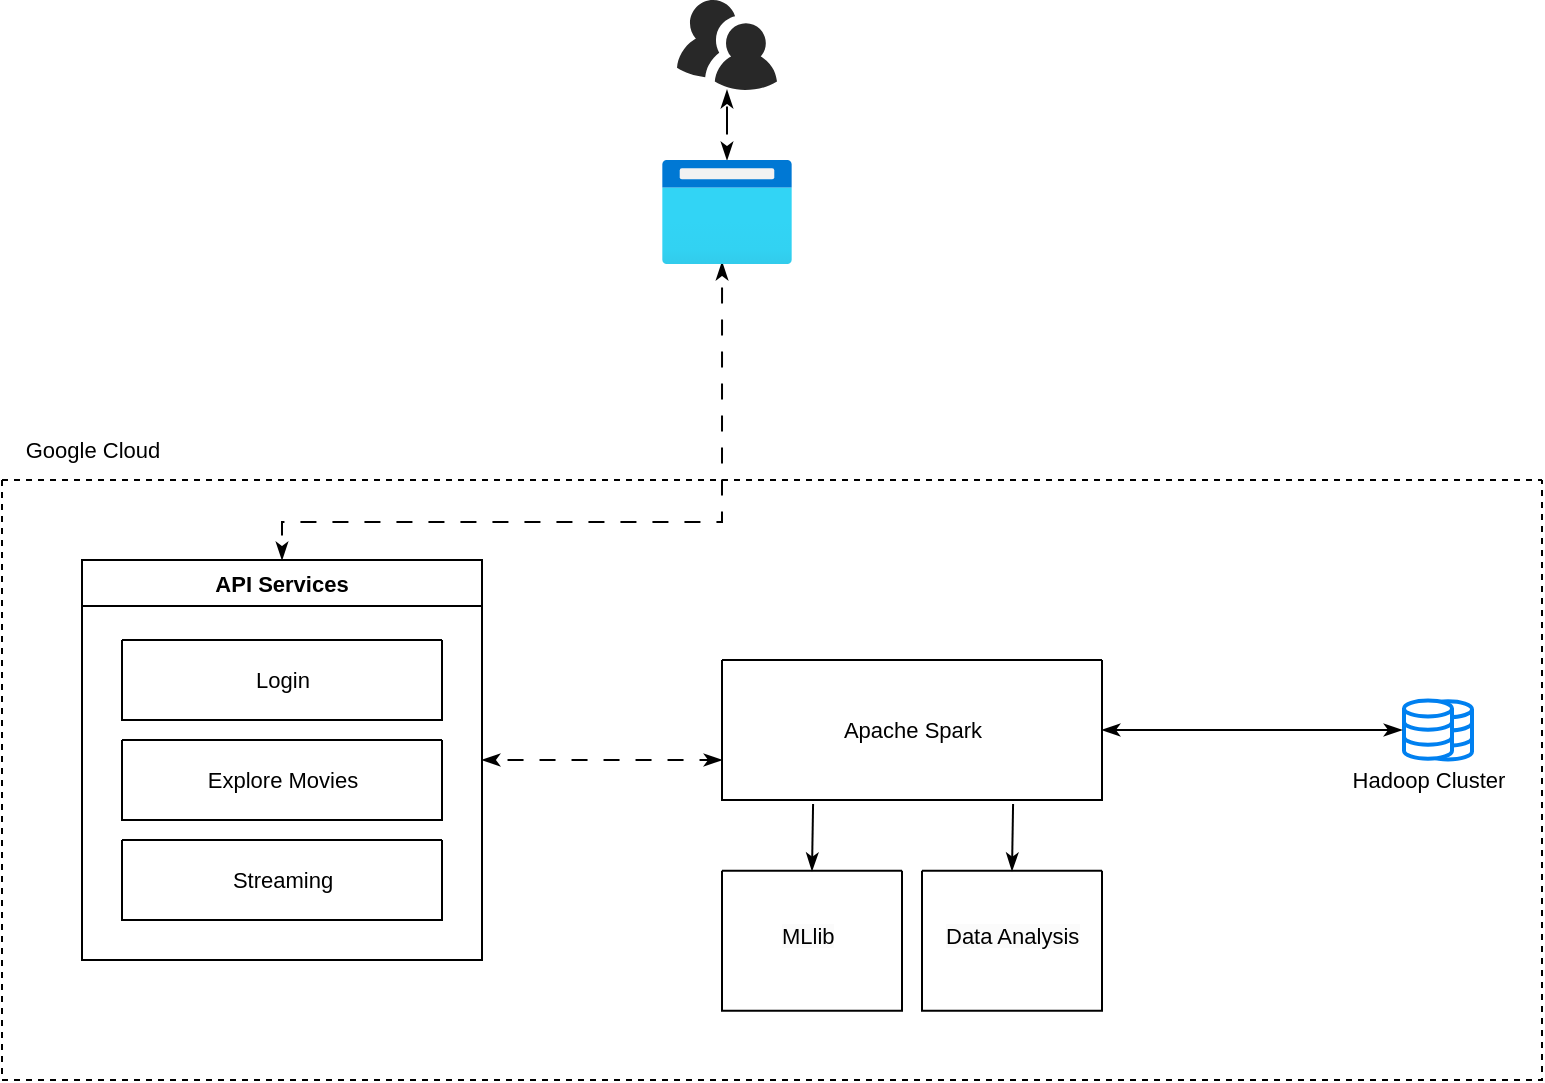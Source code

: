 <mxfile version="24.7.12">
  <diagram name="Page-1" id="XFgyv9gbzzpCvOAqc9OW">
    <mxGraphModel dx="1161" dy="786" grid="1" gridSize="10" guides="1" tooltips="1" connect="1" arrows="1" fold="1" page="1" pageScale="1" pageWidth="850" pageHeight="1100" math="0" shadow="0">
      <root>
        <mxCell id="0" />
        <mxCell id="1" parent="0" />
        <mxCell id="uOfySxA4SrgA6R2zytQ_-1" value="" style="verticalLabelPosition=bottom;sketch=0;html=1;fillColor=#282828;strokeColor=none;verticalAlign=top;pointerEvents=1;align=center;shape=mxgraph.cisco_safe.people_places_things_icons.icon9;fontSize=11;" vertex="1" parent="1">
          <mxGeometry x="367.5" y="50" width="50" height="45" as="geometry" />
        </mxCell>
        <mxCell id="uOfySxA4SrgA6R2zytQ_-9" value="" style="edgeStyle=orthogonalEdgeStyle;rounded=0;orthogonalLoop=1;jettySize=auto;html=1;startArrow=classicThin;startFill=1;endArrow=classicThin;endFill=1;flowAnimation=1;fontSize=11;" edge="1" parent="1" source="uOfySxA4SrgA6R2zytQ_-8" target="uOfySxA4SrgA6R2zytQ_-1">
          <mxGeometry relative="1" as="geometry" />
        </mxCell>
        <mxCell id="uOfySxA4SrgA6R2zytQ_-29" style="edgeStyle=orthogonalEdgeStyle;rounded=0;orthogonalLoop=1;jettySize=auto;html=1;entryX=0.5;entryY=0;entryDx=0;entryDy=0;endArrow=classicThin;endFill=1;startArrow=classicThin;startFill=1;flowAnimation=1;fontSize=11;exitX=0.462;exitY=0.981;exitDx=0;exitDy=0;exitPerimeter=0;" edge="1" parent="1" source="uOfySxA4SrgA6R2zytQ_-8" target="uOfySxA4SrgA6R2zytQ_-14">
          <mxGeometry relative="1" as="geometry">
            <mxPoint x="245" y="382" as="sourcePoint" />
            <Array as="points">
              <mxPoint x="390" y="311" />
              <mxPoint x="170" y="311" />
            </Array>
          </mxGeometry>
        </mxCell>
        <mxCell id="uOfySxA4SrgA6R2zytQ_-8" value="" style="image;aspect=fixed;html=1;points=[];align=center;fontSize=11;image=img/lib/azure2/general/Browser.svg;" vertex="1" parent="1">
          <mxGeometry x="360" y="130" width="65" height="52" as="geometry" />
        </mxCell>
        <mxCell id="uOfySxA4SrgA6R2zytQ_-59" style="edgeStyle=orthogonalEdgeStyle;rounded=0;orthogonalLoop=1;jettySize=auto;html=1;exitX=1;exitY=0.5;exitDx=0;exitDy=0;startArrow=classicThin;startFill=1;endArrow=classicThin;endFill=1;flowAnimation=1;" edge="1" parent="1" source="uOfySxA4SrgA6R2zytQ_-14">
          <mxGeometry relative="1" as="geometry">
            <mxPoint x="390" y="430" as="targetPoint" />
          </mxGeometry>
        </mxCell>
        <mxCell id="uOfySxA4SrgA6R2zytQ_-14" value="API Services" style="swimlane;whiteSpace=wrap;html=1;fontSize=11;" vertex="1" parent="1">
          <mxGeometry x="70" y="330" width="200" height="200" as="geometry" />
        </mxCell>
        <mxCell id="uOfySxA4SrgA6R2zytQ_-25" value="" style="swimlane;startSize=0;fontSize=11;" vertex="1" parent="uOfySxA4SrgA6R2zytQ_-14">
          <mxGeometry x="20" y="40" width="160" height="40" as="geometry" />
        </mxCell>
        <mxCell id="uOfySxA4SrgA6R2zytQ_-26" value="Login" style="text;html=1;align=center;verticalAlign=middle;resizable=0;points=[];autosize=1;strokeColor=none;fillColor=none;fontSize=11;" vertex="1" parent="uOfySxA4SrgA6R2zytQ_-25">
          <mxGeometry x="55" y="5" width="50" height="30" as="geometry" />
        </mxCell>
        <mxCell id="uOfySxA4SrgA6R2zytQ_-21" value="" style="swimlane;startSize=0;fontSize=11;" vertex="1" parent="uOfySxA4SrgA6R2zytQ_-14">
          <mxGeometry x="20" y="90" width="160" height="40" as="geometry" />
        </mxCell>
        <mxCell id="uOfySxA4SrgA6R2zytQ_-22" value="Explore Movies" style="text;html=1;align=center;verticalAlign=middle;resizable=0;points=[];autosize=1;strokeColor=none;fillColor=none;fontSize=11;" vertex="1" parent="uOfySxA4SrgA6R2zytQ_-21">
          <mxGeometry x="30" y="5" width="100" height="30" as="geometry" />
        </mxCell>
        <mxCell id="uOfySxA4SrgA6R2zytQ_-23" value="" style="swimlane;startSize=0;fontSize=11;" vertex="1" parent="uOfySxA4SrgA6R2zytQ_-14">
          <mxGeometry x="20" y="140" width="160" height="40" as="geometry" />
        </mxCell>
        <mxCell id="uOfySxA4SrgA6R2zytQ_-24" value="Streaming" style="text;html=1;align=center;verticalAlign=middle;resizable=0;points=[];autosize=1;strokeColor=none;fillColor=none;fontSize=11;" vertex="1" parent="uOfySxA4SrgA6R2zytQ_-23">
          <mxGeometry x="45" y="5" width="70" height="30" as="geometry" />
        </mxCell>
        <mxCell id="uOfySxA4SrgA6R2zytQ_-31" value="" style="swimlane;startSize=0;fontSize=11;" vertex="1" parent="1">
          <mxGeometry x="390" y="380" width="190" height="70" as="geometry" />
        </mxCell>
        <mxCell id="uOfySxA4SrgA6R2zytQ_-32" value="&lt;font style=&quot;font-size: 11px;&quot;&gt;Apache Spark&lt;/font&gt;" style="text;html=1;align=center;verticalAlign=middle;resizable=0;points=[];autosize=1;strokeColor=none;fillColor=none;fontSize=11;" vertex="1" parent="uOfySxA4SrgA6R2zytQ_-31">
          <mxGeometry x="50" y="20" width="90" height="30" as="geometry" />
        </mxCell>
        <mxCell id="uOfySxA4SrgA6R2zytQ_-34" value="" style="swimlane;startSize=0;fontSize=11;" vertex="1" parent="1">
          <mxGeometry x="490" y="485.42" width="90" height="70" as="geometry" />
        </mxCell>
        <mxCell id="uOfySxA4SrgA6R2zytQ_-50" value="&lt;span style=&quot;color: rgb(0, 0, 0); font-family: Helvetica; font-size: 11px; font-style: normal; font-variant-ligatures: normal; font-variant-caps: normal; font-weight: 400; letter-spacing: normal; orphans: 2; text-align: center; text-indent: 0px; text-transform: none; widows: 2; word-spacing: 0px; -webkit-text-stroke-width: 0px; white-space: nowrap; background-color: rgb(251, 251, 251); text-decoration-thickness: initial; text-decoration-style: initial; text-decoration-color: initial; float: none; display: inline !important;&quot;&gt;Data Analysis&lt;/span&gt;" style="text;whiteSpace=wrap;html=1;fontSize=11;" vertex="1" parent="uOfySxA4SrgA6R2zytQ_-34">
          <mxGeometry x="10" y="20.0" width="35" height="20.21" as="geometry" />
        </mxCell>
        <mxCell id="uOfySxA4SrgA6R2zytQ_-47" value="" style="html=1;verticalLabelPosition=bottom;align=center;labelBackgroundColor=#ffffff;verticalAlign=top;strokeWidth=2;strokeColor=#0080F0;shadow=0;dashed=0;shape=mxgraph.ios7.icons.data;fontSize=11;" vertex="1" parent="1">
          <mxGeometry x="741" y="400.66" width="24" height="29.1" as="geometry" />
        </mxCell>
        <mxCell id="uOfySxA4SrgA6R2zytQ_-45" value="" style="html=1;verticalLabelPosition=bottom;align=center;labelBackgroundColor=#ffffff;verticalAlign=top;strokeWidth=2;strokeColor=#0080F0;shadow=0;dashed=0;shape=mxgraph.ios7.icons.data;fontSize=11;" vertex="1" parent="1">
          <mxGeometry x="731" y="400.24" width="24" height="29.1" as="geometry" />
        </mxCell>
        <mxCell id="uOfySxA4SrgA6R2zytQ_-48" value="Hadoop Cluster" style="text;html=1;align=center;verticalAlign=middle;resizable=0;points=[];autosize=1;strokeColor=none;fillColor=none;fontSize=11;" vertex="1" parent="1">
          <mxGeometry x="693" y="425" width="100" height="30" as="geometry" />
        </mxCell>
        <mxCell id="uOfySxA4SrgA6R2zytQ_-52" style="edgeStyle=orthogonalEdgeStyle;rounded=0;orthogonalLoop=1;jettySize=auto;html=1;exitX=0.5;exitY=0;exitDx=0;exitDy=0;entryX=0.766;entryY=1.029;entryDx=0;entryDy=0;entryPerimeter=0;startArrow=classicThin;startFill=1;endArrow=none;endFill=0;" edge="1" parent="1" source="uOfySxA4SrgA6R2zytQ_-34" target="uOfySxA4SrgA6R2zytQ_-31">
          <mxGeometry relative="1" as="geometry" />
        </mxCell>
        <mxCell id="uOfySxA4SrgA6R2zytQ_-55" value="" style="swimlane;startSize=0;fontSize=11;" vertex="1" parent="1">
          <mxGeometry x="390" y="485.42" width="90" height="70" as="geometry" />
        </mxCell>
        <mxCell id="uOfySxA4SrgA6R2zytQ_-56" value="&lt;span style=&quot;color: rgb(0, 0, 0); font-family: Helvetica; font-size: 11px; font-style: normal; font-variant-ligatures: normal; font-variant-caps: normal; font-weight: 400; letter-spacing: normal; orphans: 2; text-align: center; text-indent: 0px; text-transform: none; widows: 2; word-spacing: 0px; -webkit-text-stroke-width: 0px; white-space: nowrap; background-color: rgb(251, 251, 251); text-decoration-thickness: initial; text-decoration-style: initial; text-decoration-color: initial; float: none; display: inline !important;&quot;&gt;MLlib&lt;/span&gt;" style="text;whiteSpace=wrap;html=1;fontSize=11;" vertex="1" parent="uOfySxA4SrgA6R2zytQ_-55">
          <mxGeometry x="27.5" y="20.0" width="35" height="20.21" as="geometry" />
        </mxCell>
        <mxCell id="uOfySxA4SrgA6R2zytQ_-57" style="edgeStyle=orthogonalEdgeStyle;rounded=0;orthogonalLoop=1;jettySize=auto;html=1;exitX=0.5;exitY=0;exitDx=0;exitDy=0;entryX=0.766;entryY=1.029;entryDx=0;entryDy=0;entryPerimeter=0;startArrow=classicThin;startFill=1;endArrow=none;endFill=0;" edge="1" parent="1" source="uOfySxA4SrgA6R2zytQ_-55">
          <mxGeometry relative="1" as="geometry">
            <mxPoint x="435.54" y="452.03" as="targetPoint" />
          </mxGeometry>
        </mxCell>
        <mxCell id="uOfySxA4SrgA6R2zytQ_-58" style="edgeStyle=orthogonalEdgeStyle;rounded=0;orthogonalLoop=1;jettySize=auto;html=1;exitX=1;exitY=0.5;exitDx=0;exitDy=0;endArrow=classicThin;endFill=1;startArrow=classicThin;startFill=1;" edge="1" parent="1" source="uOfySxA4SrgA6R2zytQ_-31">
          <mxGeometry relative="1" as="geometry">
            <mxPoint x="730" y="415" as="targetPoint" />
          </mxGeometry>
        </mxCell>
        <mxCell id="uOfySxA4SrgA6R2zytQ_-60" value="" style="swimlane;startSize=0;dashed=1;movable=1;resizable=1;rotatable=1;deletable=1;editable=1;locked=0;connectable=1;" vertex="1" parent="1">
          <mxGeometry x="30" y="290" width="770" height="300" as="geometry" />
        </mxCell>
        <mxCell id="uOfySxA4SrgA6R2zytQ_-62" value="&lt;font style=&quot;font-size: 11px;&quot;&gt;Google Cloud&lt;/font&gt;" style="text;html=1;align=center;verticalAlign=middle;resizable=0;points=[];autosize=1;strokeColor=none;fillColor=none;fontSize=11;" vertex="1" parent="1">
          <mxGeometry x="30" y="260" width="90" height="30" as="geometry" />
        </mxCell>
      </root>
    </mxGraphModel>
  </diagram>
</mxfile>
